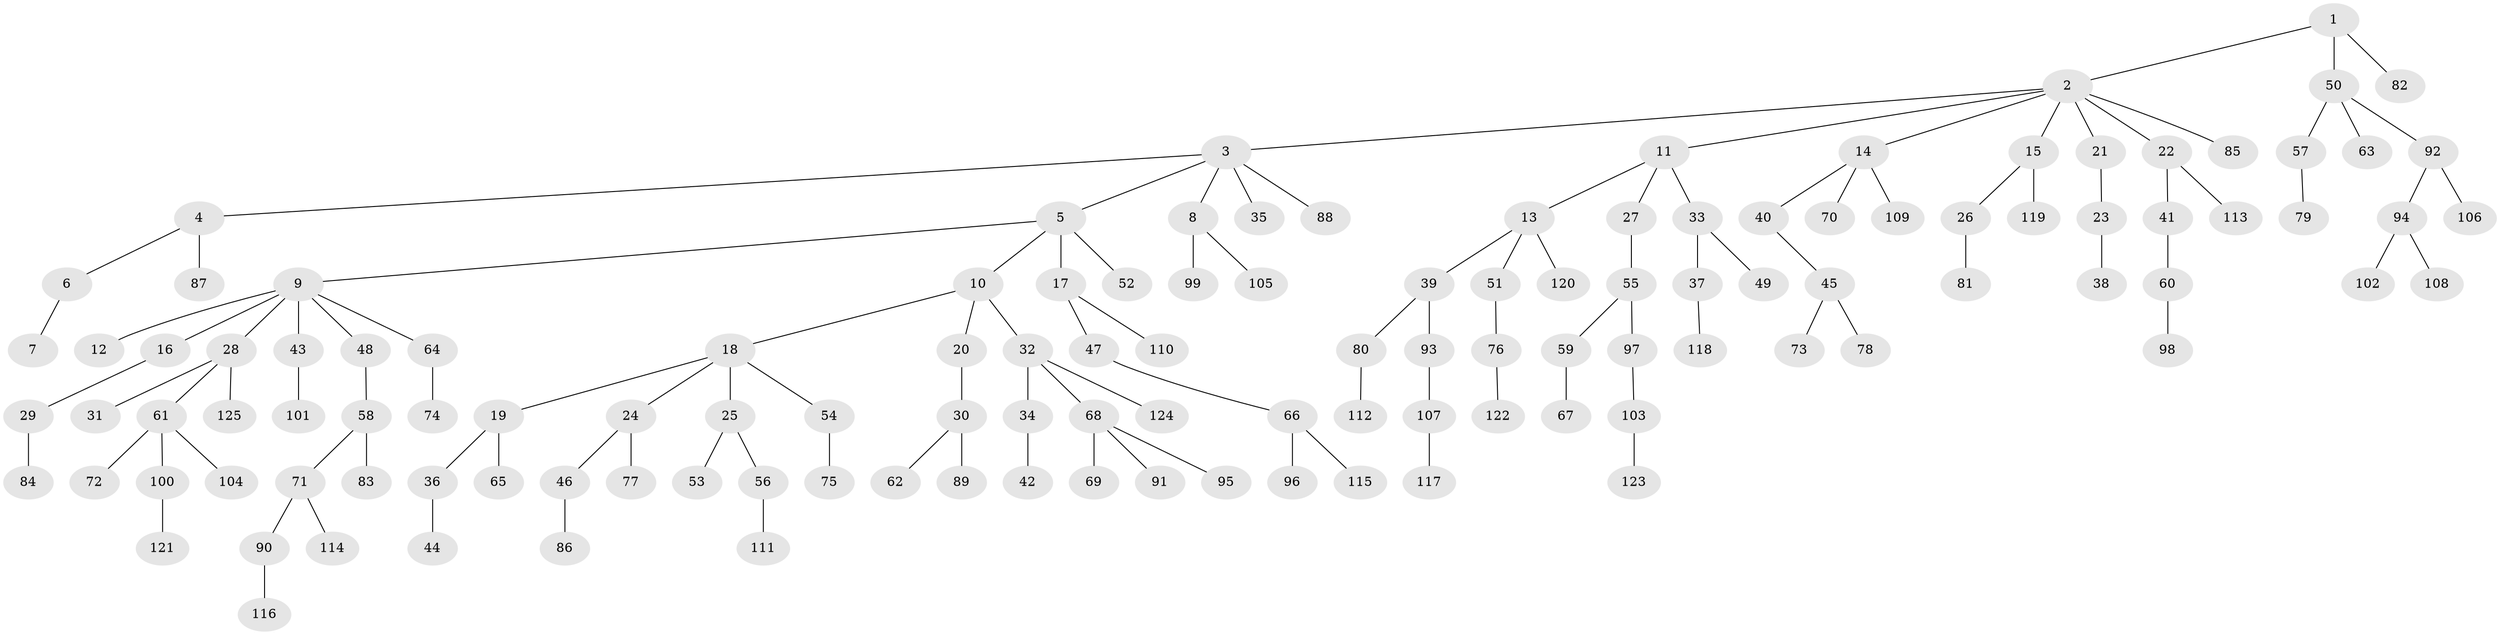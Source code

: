 // Generated by graph-tools (version 1.1) at 2025/37/03/09/25 02:37:00]
// undirected, 125 vertices, 124 edges
graph export_dot {
graph [start="1"]
  node [color=gray90,style=filled];
  1;
  2;
  3;
  4;
  5;
  6;
  7;
  8;
  9;
  10;
  11;
  12;
  13;
  14;
  15;
  16;
  17;
  18;
  19;
  20;
  21;
  22;
  23;
  24;
  25;
  26;
  27;
  28;
  29;
  30;
  31;
  32;
  33;
  34;
  35;
  36;
  37;
  38;
  39;
  40;
  41;
  42;
  43;
  44;
  45;
  46;
  47;
  48;
  49;
  50;
  51;
  52;
  53;
  54;
  55;
  56;
  57;
  58;
  59;
  60;
  61;
  62;
  63;
  64;
  65;
  66;
  67;
  68;
  69;
  70;
  71;
  72;
  73;
  74;
  75;
  76;
  77;
  78;
  79;
  80;
  81;
  82;
  83;
  84;
  85;
  86;
  87;
  88;
  89;
  90;
  91;
  92;
  93;
  94;
  95;
  96;
  97;
  98;
  99;
  100;
  101;
  102;
  103;
  104;
  105;
  106;
  107;
  108;
  109;
  110;
  111;
  112;
  113;
  114;
  115;
  116;
  117;
  118;
  119;
  120;
  121;
  122;
  123;
  124;
  125;
  1 -- 2;
  1 -- 50;
  1 -- 82;
  2 -- 3;
  2 -- 11;
  2 -- 14;
  2 -- 15;
  2 -- 21;
  2 -- 22;
  2 -- 85;
  3 -- 4;
  3 -- 5;
  3 -- 8;
  3 -- 35;
  3 -- 88;
  4 -- 6;
  4 -- 87;
  5 -- 9;
  5 -- 10;
  5 -- 17;
  5 -- 52;
  6 -- 7;
  8 -- 99;
  8 -- 105;
  9 -- 12;
  9 -- 16;
  9 -- 28;
  9 -- 43;
  9 -- 48;
  9 -- 64;
  10 -- 18;
  10 -- 20;
  10 -- 32;
  11 -- 13;
  11 -- 27;
  11 -- 33;
  13 -- 39;
  13 -- 51;
  13 -- 120;
  14 -- 40;
  14 -- 70;
  14 -- 109;
  15 -- 26;
  15 -- 119;
  16 -- 29;
  17 -- 47;
  17 -- 110;
  18 -- 19;
  18 -- 24;
  18 -- 25;
  18 -- 54;
  19 -- 36;
  19 -- 65;
  20 -- 30;
  21 -- 23;
  22 -- 41;
  22 -- 113;
  23 -- 38;
  24 -- 46;
  24 -- 77;
  25 -- 53;
  25 -- 56;
  26 -- 81;
  27 -- 55;
  28 -- 31;
  28 -- 61;
  28 -- 125;
  29 -- 84;
  30 -- 62;
  30 -- 89;
  32 -- 34;
  32 -- 68;
  32 -- 124;
  33 -- 37;
  33 -- 49;
  34 -- 42;
  36 -- 44;
  37 -- 118;
  39 -- 80;
  39 -- 93;
  40 -- 45;
  41 -- 60;
  43 -- 101;
  45 -- 73;
  45 -- 78;
  46 -- 86;
  47 -- 66;
  48 -- 58;
  50 -- 57;
  50 -- 63;
  50 -- 92;
  51 -- 76;
  54 -- 75;
  55 -- 59;
  55 -- 97;
  56 -- 111;
  57 -- 79;
  58 -- 71;
  58 -- 83;
  59 -- 67;
  60 -- 98;
  61 -- 72;
  61 -- 100;
  61 -- 104;
  64 -- 74;
  66 -- 96;
  66 -- 115;
  68 -- 69;
  68 -- 91;
  68 -- 95;
  71 -- 90;
  71 -- 114;
  76 -- 122;
  80 -- 112;
  90 -- 116;
  92 -- 94;
  92 -- 106;
  93 -- 107;
  94 -- 102;
  94 -- 108;
  97 -- 103;
  100 -- 121;
  103 -- 123;
  107 -- 117;
}
